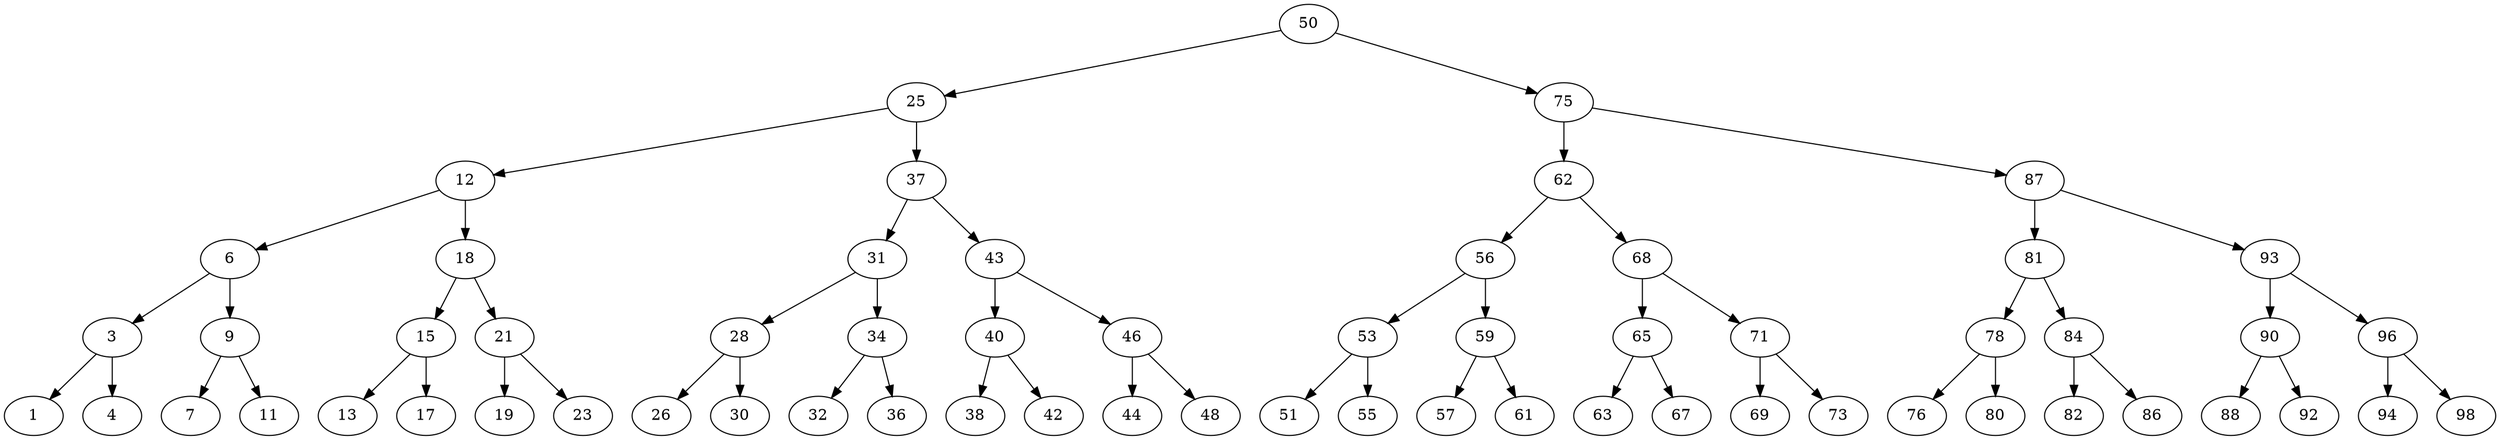 digraph tree {
    50 -> 25;
    50 -> 75;
    25 -> 12;
    25 -> 37;
    75 -> 62;
    75 -> 87;
    12 -> 6;
    12 -> 18;
    37 -> 31;
    37 -> 43;
    62 -> 56;
    62 -> 68;
    87 -> 81;
    87 -> 93;
    6 -> 3;
    6 -> 9;
    18 -> 15;
    18 -> 21;
    31 -> 28;
    31 -> 34;
    43 -> 40;
    43 -> 46;
    56 -> 53;
    56 -> 59;
    68 -> 65;
    68 -> 71;
    81 -> 78;
    81 -> 84;
    93 -> 90;
    93 -> 96;
    3 -> 1;
    3 -> 4;
    9 -> 7;
    9 -> 11;
    15 -> 13;
    15 -> 17;
    21 -> 19;
    21 -> 23;
    28 -> 26;
    28 -> 30;
    34 -> 32;
    34 -> 36;
    40 -> 38;
    40 -> 42;
    46 -> 44;
    46 -> 48;
    53 -> 51;
    53 -> 55;
    59 -> 57;
    59 -> 61;
    65 -> 63;
    65 -> 67;
    71 -> 69;
    71 -> 73;
    78 -> 76;
    78 -> 80;
    84 -> 82;
    84 -> 86;
    90 -> 88;
    90 -> 92;
    96 -> 94;
    96 -> 98;

}
